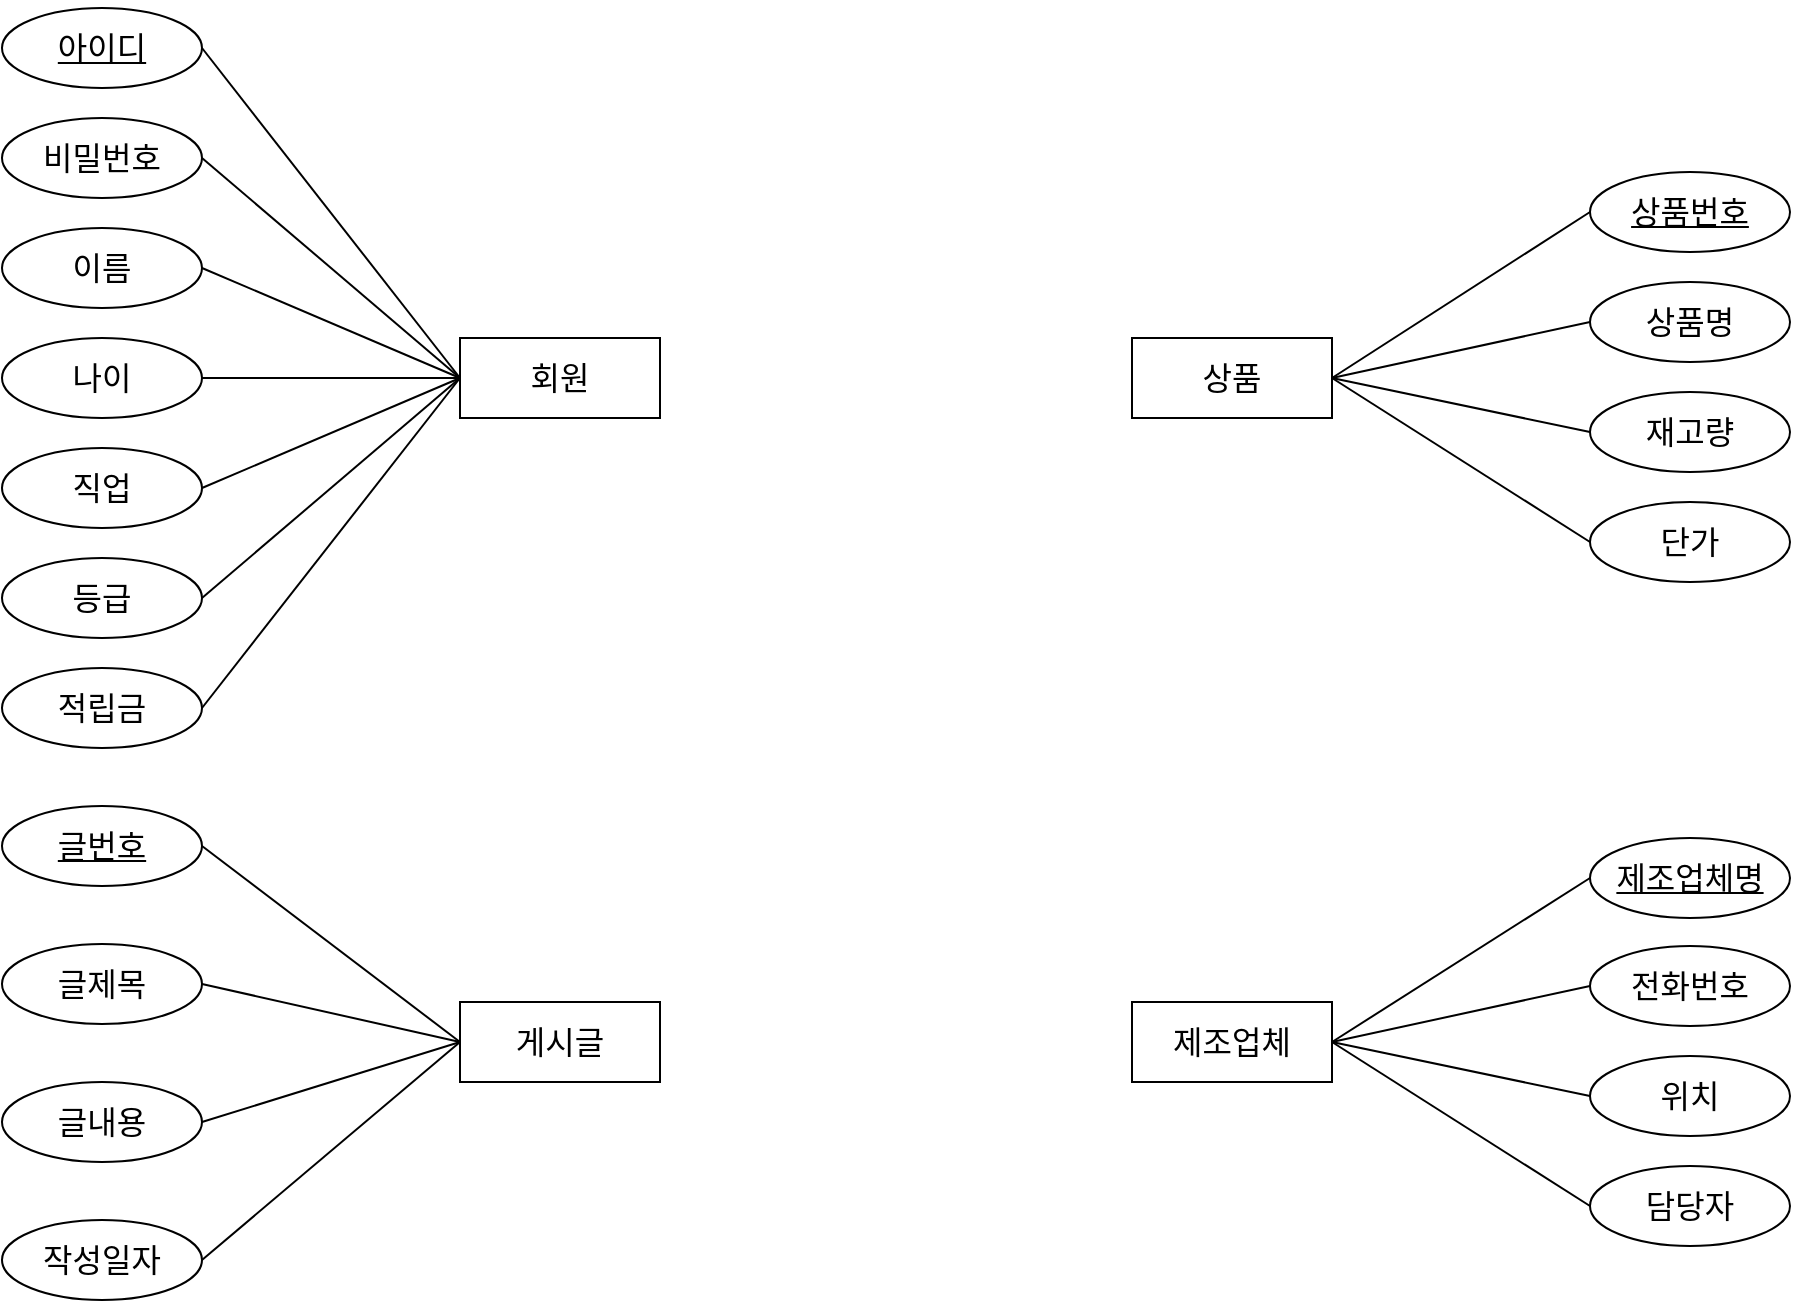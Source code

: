 <mxfile version="23.0.2" type="github">
  <diagram name="페이지-1" id="WUFWxHUxCh2_jyDlP460">
    <mxGraphModel dx="2402" dy="1775" grid="0" gridSize="10" guides="1" tooltips="1" connect="1" arrows="1" fold="1" page="0" pageScale="1" pageWidth="827" pageHeight="1169" math="0" shadow="0">
      <root>
        <mxCell id="0" />
        <mxCell id="1" parent="0" />
        <mxCell id="EGVnuhBRFBTWJC69sXWY-2" value="회원" style="whiteSpace=wrap;html=1;align=center;fontSize=16;" vertex="1" parent="1">
          <mxGeometry x="-500" y="-457" width="100" height="40" as="geometry" />
        </mxCell>
        <mxCell id="EGVnuhBRFBTWJC69sXWY-6" value="상품" style="whiteSpace=wrap;html=1;align=center;fontSize=16;" vertex="1" parent="1">
          <mxGeometry x="-164" y="-457" width="100" height="40" as="geometry" />
        </mxCell>
        <mxCell id="EGVnuhBRFBTWJC69sXWY-7" value="아이디" style="ellipse;whiteSpace=wrap;html=1;align=center;fontStyle=4;fontSize=16;" vertex="1" parent="1">
          <mxGeometry x="-729" y="-622" width="100" height="40" as="geometry" />
        </mxCell>
        <mxCell id="EGVnuhBRFBTWJC69sXWY-14" style="edgeStyle=none;curved=1;rounded=0;orthogonalLoop=1;jettySize=auto;html=1;exitX=1;exitY=0;exitDx=0;exitDy=0;fontSize=12;startSize=8;endSize=8;" edge="1" parent="1" source="EGVnuhBRFBTWJC69sXWY-7" target="EGVnuhBRFBTWJC69sXWY-7">
          <mxGeometry relative="1" as="geometry" />
        </mxCell>
        <mxCell id="EGVnuhBRFBTWJC69sXWY-16" value="비밀번호" style="ellipse;whiteSpace=wrap;html=1;align=center;fontSize=16;" vertex="1" parent="1">
          <mxGeometry x="-729" y="-567" width="100" height="40" as="geometry" />
        </mxCell>
        <mxCell id="EGVnuhBRFBTWJC69sXWY-17" value="이름" style="ellipse;whiteSpace=wrap;html=1;align=center;fontSize=16;" vertex="1" parent="1">
          <mxGeometry x="-729" y="-512" width="100" height="40" as="geometry" />
        </mxCell>
        <mxCell id="EGVnuhBRFBTWJC69sXWY-18" value="나이" style="ellipse;whiteSpace=wrap;html=1;align=center;fontSize=16;" vertex="1" parent="1">
          <mxGeometry x="-729" y="-457" width="100" height="40" as="geometry" />
        </mxCell>
        <mxCell id="EGVnuhBRFBTWJC69sXWY-19" value="직업" style="ellipse;whiteSpace=wrap;html=1;align=center;fontSize=16;" vertex="1" parent="1">
          <mxGeometry x="-729" y="-402" width="100" height="40" as="geometry" />
        </mxCell>
        <mxCell id="EGVnuhBRFBTWJC69sXWY-20" value="등급" style="ellipse;whiteSpace=wrap;html=1;align=center;fontSize=16;" vertex="1" parent="1">
          <mxGeometry x="-729" y="-347" width="100" height="40" as="geometry" />
        </mxCell>
        <mxCell id="EGVnuhBRFBTWJC69sXWY-21" value="적립금" style="ellipse;whiteSpace=wrap;html=1;align=center;fontSize=16;" vertex="1" parent="1">
          <mxGeometry x="-729" y="-292" width="100" height="40" as="geometry" />
        </mxCell>
        <mxCell id="EGVnuhBRFBTWJC69sXWY-24" value="상품번호" style="ellipse;whiteSpace=wrap;html=1;align=center;fontStyle=4;fontSize=16;" vertex="1" parent="1">
          <mxGeometry x="65" y="-540" width="100" height="40" as="geometry" />
        </mxCell>
        <mxCell id="EGVnuhBRFBTWJC69sXWY-25" value="상품명" style="ellipse;whiteSpace=wrap;html=1;align=center;fontSize=16;" vertex="1" parent="1">
          <mxGeometry x="65" y="-485" width="100" height="40" as="geometry" />
        </mxCell>
        <mxCell id="EGVnuhBRFBTWJC69sXWY-26" value="재고량" style="ellipse;whiteSpace=wrap;html=1;align=center;fontSize=16;" vertex="1" parent="1">
          <mxGeometry x="65" y="-430" width="100" height="40" as="geometry" />
        </mxCell>
        <mxCell id="EGVnuhBRFBTWJC69sXWY-27" value="단가" style="ellipse;whiteSpace=wrap;html=1;align=center;fontSize=16;" vertex="1" parent="1">
          <mxGeometry x="65" y="-375" width="100" height="40" as="geometry" />
        </mxCell>
        <mxCell id="EGVnuhBRFBTWJC69sXWY-28" value="" style="endArrow=none;html=1;rounded=0;fontSize=12;startSize=8;endSize=8;curved=1;exitX=1;exitY=0.5;exitDx=0;exitDy=0;entryX=0;entryY=0.5;entryDx=0;entryDy=0;" edge="1" parent="1" source="EGVnuhBRFBTWJC69sXWY-6" target="EGVnuhBRFBTWJC69sXWY-24">
          <mxGeometry relative="1" as="geometry">
            <mxPoint x="-280" y="-457" as="sourcePoint" />
            <mxPoint x="-120" y="-457" as="targetPoint" />
          </mxGeometry>
        </mxCell>
        <mxCell id="EGVnuhBRFBTWJC69sXWY-29" value="" style="endArrow=none;html=1;rounded=0;fontSize=12;startSize=8;endSize=8;curved=1;exitX=1;exitY=0.5;exitDx=0;exitDy=0;entryX=0;entryY=0.5;entryDx=0;entryDy=0;" edge="1" parent="1" source="EGVnuhBRFBTWJC69sXWY-6" target="EGVnuhBRFBTWJC69sXWY-25">
          <mxGeometry relative="1" as="geometry">
            <mxPoint x="-54" y="-427" as="sourcePoint" />
            <mxPoint x="75" y="-509" as="targetPoint" />
          </mxGeometry>
        </mxCell>
        <mxCell id="EGVnuhBRFBTWJC69sXWY-30" value="" style="endArrow=none;html=1;rounded=0;fontSize=12;startSize=8;endSize=8;curved=1;exitX=1;exitY=0.5;exitDx=0;exitDy=0;entryX=0;entryY=0.5;entryDx=0;entryDy=0;" edge="1" parent="1" source="EGVnuhBRFBTWJC69sXWY-6" target="EGVnuhBRFBTWJC69sXWY-26">
          <mxGeometry relative="1" as="geometry">
            <mxPoint x="-54" y="-427" as="sourcePoint" />
            <mxPoint x="75" y="-455" as="targetPoint" />
          </mxGeometry>
        </mxCell>
        <mxCell id="EGVnuhBRFBTWJC69sXWY-31" value="" style="endArrow=none;html=1;rounded=0;fontSize=12;startSize=8;endSize=8;curved=1;exitX=1;exitY=0.5;exitDx=0;exitDy=0;entryX=0;entryY=0.5;entryDx=0;entryDy=0;" edge="1" parent="1" source="EGVnuhBRFBTWJC69sXWY-6" target="EGVnuhBRFBTWJC69sXWY-27">
          <mxGeometry relative="1" as="geometry">
            <mxPoint x="-54" y="-427" as="sourcePoint" />
            <mxPoint x="75" y="-400" as="targetPoint" />
          </mxGeometry>
        </mxCell>
        <mxCell id="EGVnuhBRFBTWJC69sXWY-32" value="" style="endArrow=none;html=1;rounded=0;fontSize=12;startSize=8;endSize=8;curved=1;exitX=0;exitY=0.5;exitDx=0;exitDy=0;entryX=1;entryY=0.5;entryDx=0;entryDy=0;" edge="1" parent="1" source="EGVnuhBRFBTWJC69sXWY-2" target="EGVnuhBRFBTWJC69sXWY-7">
          <mxGeometry relative="1" as="geometry">
            <mxPoint x="-54" y="-427" as="sourcePoint" />
            <mxPoint x="75" y="-509" as="targetPoint" />
          </mxGeometry>
        </mxCell>
        <mxCell id="EGVnuhBRFBTWJC69sXWY-33" value="" style="endArrow=none;html=1;rounded=0;fontSize=12;startSize=8;endSize=8;curved=1;entryX=1;entryY=0.5;entryDx=0;entryDy=0;exitX=0;exitY=0.5;exitDx=0;exitDy=0;" edge="1" parent="1" source="EGVnuhBRFBTWJC69sXWY-2" target="EGVnuhBRFBTWJC69sXWY-16">
          <mxGeometry relative="1" as="geometry">
            <mxPoint x="-535" y="-437" as="sourcePoint" />
            <mxPoint x="-619" y="-592" as="targetPoint" />
          </mxGeometry>
        </mxCell>
        <mxCell id="EGVnuhBRFBTWJC69sXWY-34" value="" style="endArrow=none;html=1;rounded=0;fontSize=12;startSize=8;endSize=8;curved=1;entryX=1;entryY=0.5;entryDx=0;entryDy=0;exitX=0;exitY=0.5;exitDx=0;exitDy=0;" edge="1" parent="1" source="EGVnuhBRFBTWJC69sXWY-2" target="EGVnuhBRFBTWJC69sXWY-17">
          <mxGeometry relative="1" as="geometry">
            <mxPoint x="-490" y="-427" as="sourcePoint" />
            <mxPoint x="-619" y="-537" as="targetPoint" />
          </mxGeometry>
        </mxCell>
        <mxCell id="EGVnuhBRFBTWJC69sXWY-35" value="" style="endArrow=none;html=1;rounded=0;fontSize=12;startSize=8;endSize=8;curved=1;entryX=1;entryY=0.5;entryDx=0;entryDy=0;" edge="1" parent="1" source="EGVnuhBRFBTWJC69sXWY-2" target="EGVnuhBRFBTWJC69sXWY-18">
          <mxGeometry relative="1" as="geometry">
            <mxPoint x="-490" y="-427" as="sourcePoint" />
            <mxPoint x="-619" y="-482" as="targetPoint" />
          </mxGeometry>
        </mxCell>
        <mxCell id="EGVnuhBRFBTWJC69sXWY-36" value="" style="endArrow=none;html=1;rounded=0;fontSize=12;startSize=8;endSize=8;curved=1;entryX=1;entryY=0.5;entryDx=0;entryDy=0;exitX=0;exitY=0.5;exitDx=0;exitDy=0;" edge="1" parent="1" source="EGVnuhBRFBTWJC69sXWY-2" target="EGVnuhBRFBTWJC69sXWY-19">
          <mxGeometry relative="1" as="geometry">
            <mxPoint x="-507" y="-443" as="sourcePoint" />
            <mxPoint x="-619" y="-427" as="targetPoint" />
          </mxGeometry>
        </mxCell>
        <mxCell id="EGVnuhBRFBTWJC69sXWY-37" value="" style="endArrow=none;html=1;rounded=0;fontSize=12;startSize=8;endSize=8;curved=1;entryX=1;entryY=0.5;entryDx=0;entryDy=0;exitX=0;exitY=0.5;exitDx=0;exitDy=0;" edge="1" parent="1" source="EGVnuhBRFBTWJC69sXWY-2" target="EGVnuhBRFBTWJC69sXWY-20">
          <mxGeometry relative="1" as="geometry">
            <mxPoint x="-506" y="-437" as="sourcePoint" />
            <mxPoint x="-619" y="-372" as="targetPoint" />
          </mxGeometry>
        </mxCell>
        <mxCell id="EGVnuhBRFBTWJC69sXWY-38" value="" style="endArrow=none;html=1;rounded=0;fontSize=12;startSize=8;endSize=8;curved=1;entryX=1;entryY=0.5;entryDx=0;entryDy=0;exitX=0;exitY=0.5;exitDx=0;exitDy=0;" edge="1" parent="1" source="EGVnuhBRFBTWJC69sXWY-2" target="EGVnuhBRFBTWJC69sXWY-21">
          <mxGeometry relative="1" as="geometry">
            <mxPoint x="-490" y="-427" as="sourcePoint" />
            <mxPoint x="-619" y="-317" as="targetPoint" />
          </mxGeometry>
        </mxCell>
        <mxCell id="EGVnuhBRFBTWJC69sXWY-39" value="제조업체" style="whiteSpace=wrap;html=1;align=center;fontSize=16;" vertex="1" parent="1">
          <mxGeometry x="-164" y="-125" width="100" height="40" as="geometry" />
        </mxCell>
        <mxCell id="EGVnuhBRFBTWJC69sXWY-40" value="제조업체명" style="ellipse;whiteSpace=wrap;html=1;align=center;fontStyle=4;fontSize=16;" vertex="1" parent="1">
          <mxGeometry x="65" y="-207" width="100" height="40" as="geometry" />
        </mxCell>
        <mxCell id="EGVnuhBRFBTWJC69sXWY-41" value="전화번호" style="ellipse;whiteSpace=wrap;html=1;align=center;fontSize=16;" vertex="1" parent="1">
          <mxGeometry x="65" y="-153" width="100" height="40" as="geometry" />
        </mxCell>
        <mxCell id="EGVnuhBRFBTWJC69sXWY-42" value="위치" style="ellipse;whiteSpace=wrap;html=1;align=center;fontSize=16;" vertex="1" parent="1">
          <mxGeometry x="65" y="-98" width="100" height="40" as="geometry" />
        </mxCell>
        <mxCell id="EGVnuhBRFBTWJC69sXWY-43" value="담당자" style="ellipse;whiteSpace=wrap;html=1;align=center;fontSize=16;" vertex="1" parent="1">
          <mxGeometry x="65" y="-43" width="100" height="40" as="geometry" />
        </mxCell>
        <mxCell id="EGVnuhBRFBTWJC69sXWY-44" value="" style="endArrow=none;html=1;rounded=0;fontSize=12;startSize=8;endSize=8;curved=1;exitX=1;exitY=0.5;exitDx=0;exitDy=0;entryX=0;entryY=0.5;entryDx=0;entryDy=0;" edge="1" parent="1" source="EGVnuhBRFBTWJC69sXWY-39" target="EGVnuhBRFBTWJC69sXWY-40">
          <mxGeometry relative="1" as="geometry">
            <mxPoint x="-280" y="-125" as="sourcePoint" />
            <mxPoint x="-120" y="-125" as="targetPoint" />
          </mxGeometry>
        </mxCell>
        <mxCell id="EGVnuhBRFBTWJC69sXWY-45" value="" style="endArrow=none;html=1;rounded=0;fontSize=12;startSize=8;endSize=8;curved=1;exitX=1;exitY=0.5;exitDx=0;exitDy=0;entryX=0;entryY=0.5;entryDx=0;entryDy=0;" edge="1" parent="1" source="EGVnuhBRFBTWJC69sXWY-39" target="EGVnuhBRFBTWJC69sXWY-41">
          <mxGeometry relative="1" as="geometry">
            <mxPoint x="-54" y="-95" as="sourcePoint" />
            <mxPoint x="75" y="-177" as="targetPoint" />
          </mxGeometry>
        </mxCell>
        <mxCell id="EGVnuhBRFBTWJC69sXWY-46" value="" style="endArrow=none;html=1;rounded=0;fontSize=12;startSize=8;endSize=8;curved=1;exitX=1;exitY=0.5;exitDx=0;exitDy=0;entryX=0;entryY=0.5;entryDx=0;entryDy=0;" edge="1" parent="1" source="EGVnuhBRFBTWJC69sXWY-39" target="EGVnuhBRFBTWJC69sXWY-42">
          <mxGeometry relative="1" as="geometry">
            <mxPoint x="-54" y="-95" as="sourcePoint" />
            <mxPoint x="75" y="-123" as="targetPoint" />
          </mxGeometry>
        </mxCell>
        <mxCell id="EGVnuhBRFBTWJC69sXWY-47" value="" style="endArrow=none;html=1;rounded=0;fontSize=12;startSize=8;endSize=8;curved=1;exitX=1;exitY=0.5;exitDx=0;exitDy=0;entryX=0;entryY=0.5;entryDx=0;entryDy=0;" edge="1" parent="1" source="EGVnuhBRFBTWJC69sXWY-39" target="EGVnuhBRFBTWJC69sXWY-43">
          <mxGeometry relative="1" as="geometry">
            <mxPoint x="-54" y="-95" as="sourcePoint" />
            <mxPoint x="75" y="-68" as="targetPoint" />
          </mxGeometry>
        </mxCell>
        <mxCell id="EGVnuhBRFBTWJC69sXWY-48" value="게시글" style="whiteSpace=wrap;html=1;align=center;fontSize=16;" vertex="1" parent="1">
          <mxGeometry x="-500" y="-125" width="100" height="40" as="geometry" />
        </mxCell>
        <mxCell id="EGVnuhBRFBTWJC69sXWY-49" value="글번호" style="ellipse;whiteSpace=wrap;html=1;align=center;fontStyle=4;fontSize=16;" vertex="1" parent="1">
          <mxGeometry x="-729" y="-223" width="100" height="40" as="geometry" />
        </mxCell>
        <mxCell id="EGVnuhBRFBTWJC69sXWY-50" style="edgeStyle=none;curved=1;rounded=0;orthogonalLoop=1;jettySize=auto;html=1;exitX=1;exitY=0;exitDx=0;exitDy=0;fontSize=12;startSize=8;endSize=8;" edge="1" parent="1" source="EGVnuhBRFBTWJC69sXWY-49" target="EGVnuhBRFBTWJC69sXWY-49">
          <mxGeometry relative="1" as="geometry" />
        </mxCell>
        <mxCell id="EGVnuhBRFBTWJC69sXWY-57" value="" style="endArrow=none;html=1;rounded=0;fontSize=12;startSize=8;endSize=8;curved=1;exitX=0;exitY=0.5;exitDx=0;exitDy=0;entryX=1;entryY=0.5;entryDx=0;entryDy=0;" edge="1" parent="1" source="EGVnuhBRFBTWJC69sXWY-48" target="EGVnuhBRFBTWJC69sXWY-49">
          <mxGeometry relative="1" as="geometry">
            <mxPoint x="-54" y="-180" as="sourcePoint" />
            <mxPoint x="75" y="-262" as="targetPoint" />
          </mxGeometry>
        </mxCell>
        <mxCell id="EGVnuhBRFBTWJC69sXWY-65" value="글제목" style="ellipse;whiteSpace=wrap;html=1;align=center;fontSize=16;" vertex="1" parent="1">
          <mxGeometry x="-729" y="-154" width="100" height="40" as="geometry" />
        </mxCell>
        <mxCell id="EGVnuhBRFBTWJC69sXWY-66" value="글내용" style="ellipse;whiteSpace=wrap;html=1;align=center;fontSize=16;" vertex="1" parent="1">
          <mxGeometry x="-729" y="-85" width="100" height="40" as="geometry" />
        </mxCell>
        <mxCell id="EGVnuhBRFBTWJC69sXWY-67" value="작성일자" style="ellipse;whiteSpace=wrap;html=1;align=center;fontSize=16;" vertex="1" parent="1">
          <mxGeometry x="-729" y="-16" width="100" height="40" as="geometry" />
        </mxCell>
        <mxCell id="EGVnuhBRFBTWJC69sXWY-69" value="" style="endArrow=none;html=1;rounded=0;fontSize=12;startSize=8;endSize=8;curved=1;exitX=0;exitY=0.5;exitDx=0;exitDy=0;entryX=1;entryY=0.5;entryDx=0;entryDy=0;" edge="1" parent="1" source="EGVnuhBRFBTWJC69sXWY-48" target="EGVnuhBRFBTWJC69sXWY-65">
          <mxGeometry relative="1" as="geometry">
            <mxPoint x="-490" y="-95" as="sourcePoint" />
            <mxPoint x="-619" y="-193" as="targetPoint" />
          </mxGeometry>
        </mxCell>
        <mxCell id="EGVnuhBRFBTWJC69sXWY-70" value="" style="endArrow=none;html=1;rounded=0;fontSize=12;startSize=8;endSize=8;curved=1;entryX=1;entryY=0.5;entryDx=0;entryDy=0;exitX=0;exitY=0.5;exitDx=0;exitDy=0;" edge="1" parent="1" source="EGVnuhBRFBTWJC69sXWY-48" target="EGVnuhBRFBTWJC69sXWY-66">
          <mxGeometry relative="1" as="geometry">
            <mxPoint x="-490" y="-95" as="sourcePoint" />
            <mxPoint x="-619" y="-124" as="targetPoint" />
          </mxGeometry>
        </mxCell>
        <mxCell id="EGVnuhBRFBTWJC69sXWY-71" value="" style="endArrow=none;html=1;rounded=0;fontSize=12;startSize=8;endSize=8;curved=1;entryX=1;entryY=0.5;entryDx=0;entryDy=0;exitX=0;exitY=0.5;exitDx=0;exitDy=0;" edge="1" parent="1" source="EGVnuhBRFBTWJC69sXWY-48" target="EGVnuhBRFBTWJC69sXWY-67">
          <mxGeometry relative="1" as="geometry">
            <mxPoint x="-490" y="-95" as="sourcePoint" />
            <mxPoint x="-619" y="-55" as="targetPoint" />
          </mxGeometry>
        </mxCell>
      </root>
    </mxGraphModel>
  </diagram>
</mxfile>
